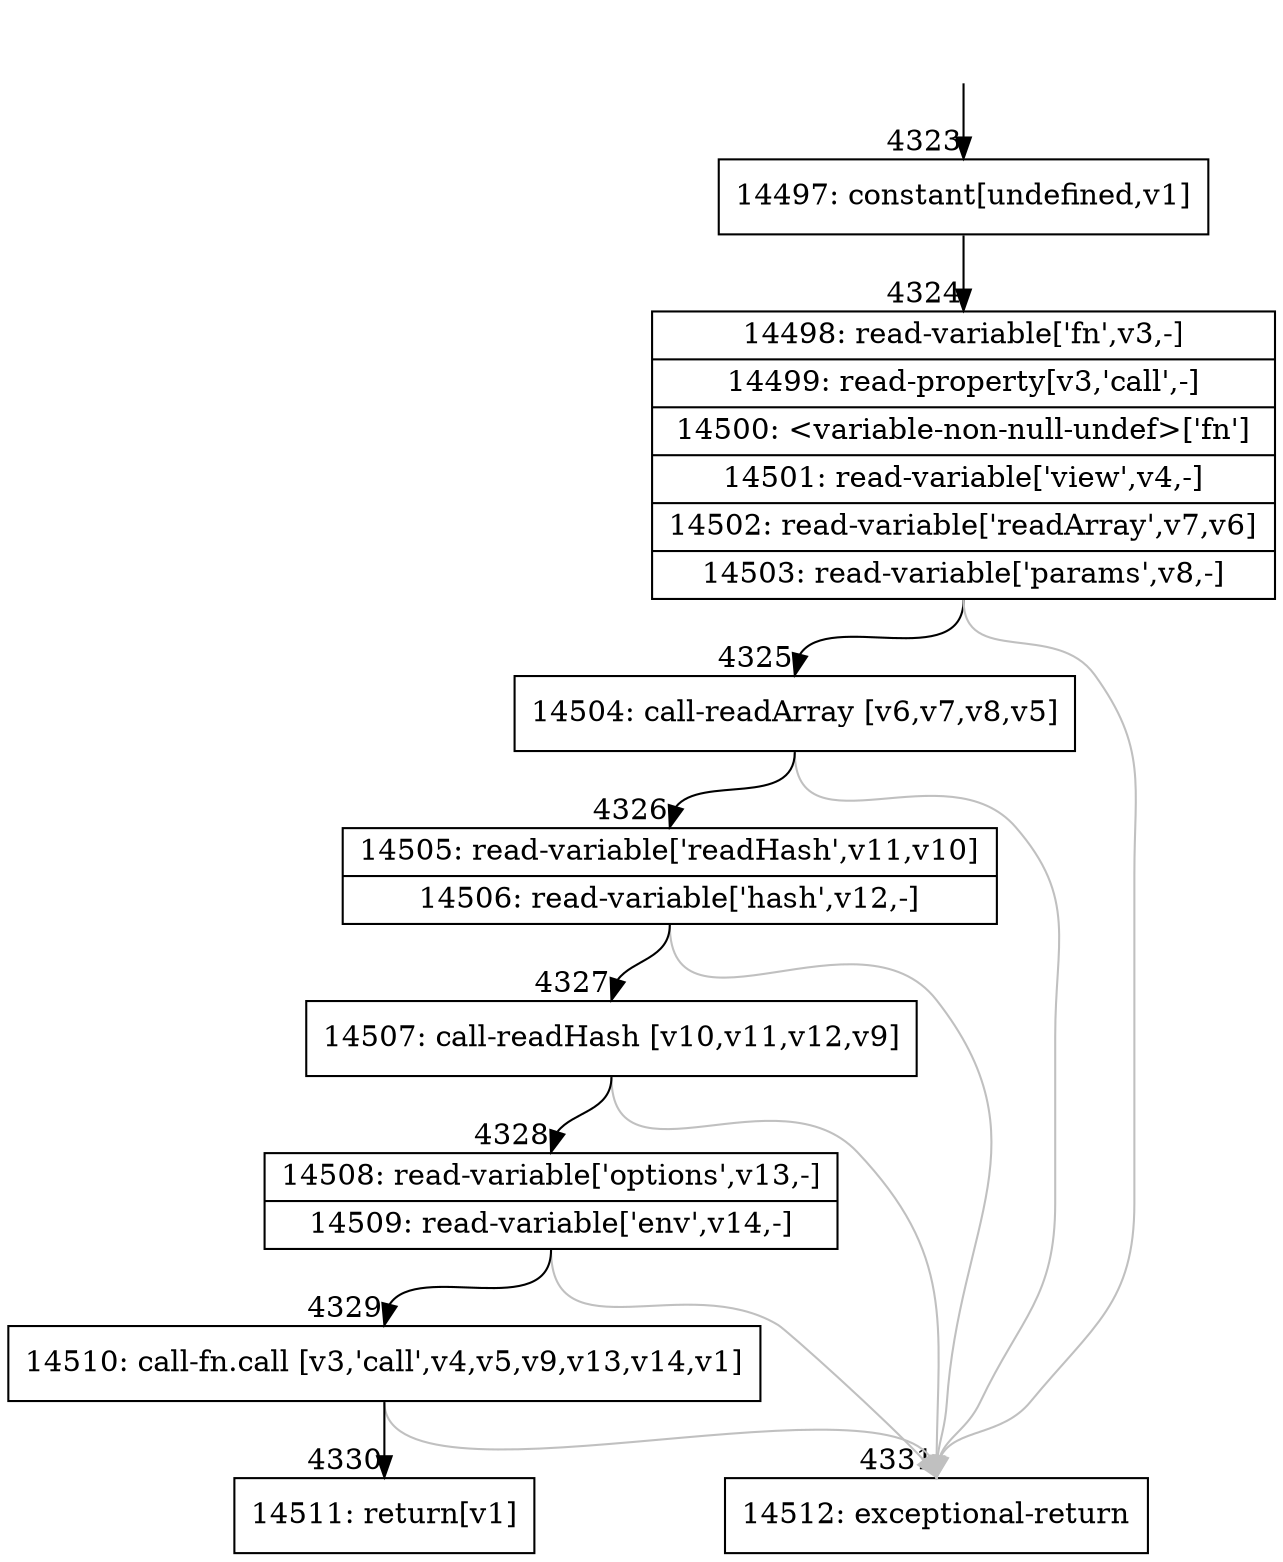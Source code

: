 digraph {
rankdir="TD"
BB_entry353[shape=none,label=""];
BB_entry353 -> BB4323 [tailport=s, headport=n, headlabel="    4323"]
BB4323 [shape=record label="{14497: constant[undefined,v1]}" ] 
BB4323 -> BB4324 [tailport=s, headport=n, headlabel="      4324"]
BB4324 [shape=record label="{14498: read-variable['fn',v3,-]|14499: read-property[v3,'call',-]|14500: \<variable-non-null-undef\>['fn']|14501: read-variable['view',v4,-]|14502: read-variable['readArray',v7,v6]|14503: read-variable['params',v8,-]}" ] 
BB4324 -> BB4325 [tailport=s, headport=n, headlabel="      4325"]
BB4324 -> BB4331 [tailport=s, headport=n, color=gray, headlabel="      4331"]
BB4325 [shape=record label="{14504: call-readArray [v6,v7,v8,v5]}" ] 
BB4325 -> BB4326 [tailport=s, headport=n, headlabel="      4326"]
BB4325 -> BB4331 [tailport=s, headport=n, color=gray]
BB4326 [shape=record label="{14505: read-variable['readHash',v11,v10]|14506: read-variable['hash',v12,-]}" ] 
BB4326 -> BB4327 [tailport=s, headport=n, headlabel="      4327"]
BB4326 -> BB4331 [tailport=s, headport=n, color=gray]
BB4327 [shape=record label="{14507: call-readHash [v10,v11,v12,v9]}" ] 
BB4327 -> BB4328 [tailport=s, headport=n, headlabel="      4328"]
BB4327 -> BB4331 [tailport=s, headport=n, color=gray]
BB4328 [shape=record label="{14508: read-variable['options',v13,-]|14509: read-variable['env',v14,-]}" ] 
BB4328 -> BB4329 [tailport=s, headport=n, headlabel="      4329"]
BB4328 -> BB4331 [tailport=s, headport=n, color=gray]
BB4329 [shape=record label="{14510: call-fn.call [v3,'call',v4,v5,v9,v13,v14,v1]}" ] 
BB4329 -> BB4330 [tailport=s, headport=n, headlabel="      4330"]
BB4329 -> BB4331 [tailport=s, headport=n, color=gray]
BB4330 [shape=record label="{14511: return[v1]}" ] 
BB4331 [shape=record label="{14512: exceptional-return}" ] 
//#$~ 8300
}
